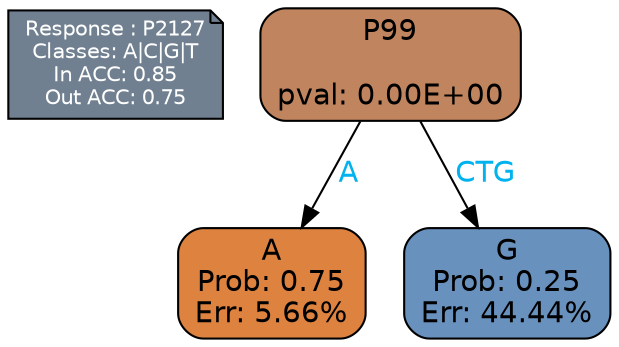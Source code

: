 digraph Tree {
node [shape=box, style="filled, rounded", color="black", fontname=helvetica] ;
graph [ranksep=equally, splines=polylines, bgcolor=transparent, dpi=600] ;
edge [fontname=helvetica] ;
LEGEND [label="Response : P2127
Classes: A|C|G|T
In ACC: 0.85
Out ACC: 0.75
",shape=note,align=left,style=filled,fillcolor="slategray",fontcolor="white",fontsize=10];1 [label="P99

pval: 0.00E+00", fillcolor="#c0855f"] ;
2 [label="A
Prob: 0.75
Err: 5.66%", fillcolor="#de823f"] ;
3 [label="G
Prob: 0.25
Err: 44.44%", fillcolor="#6891be"] ;
1 -> 2 [label="A",fontcolor=deepskyblue2] ;
1 -> 3 [label="CTG",fontcolor=deepskyblue2] ;
{rank = same; 2;3;}{rank = same; LEGEND;1;}}